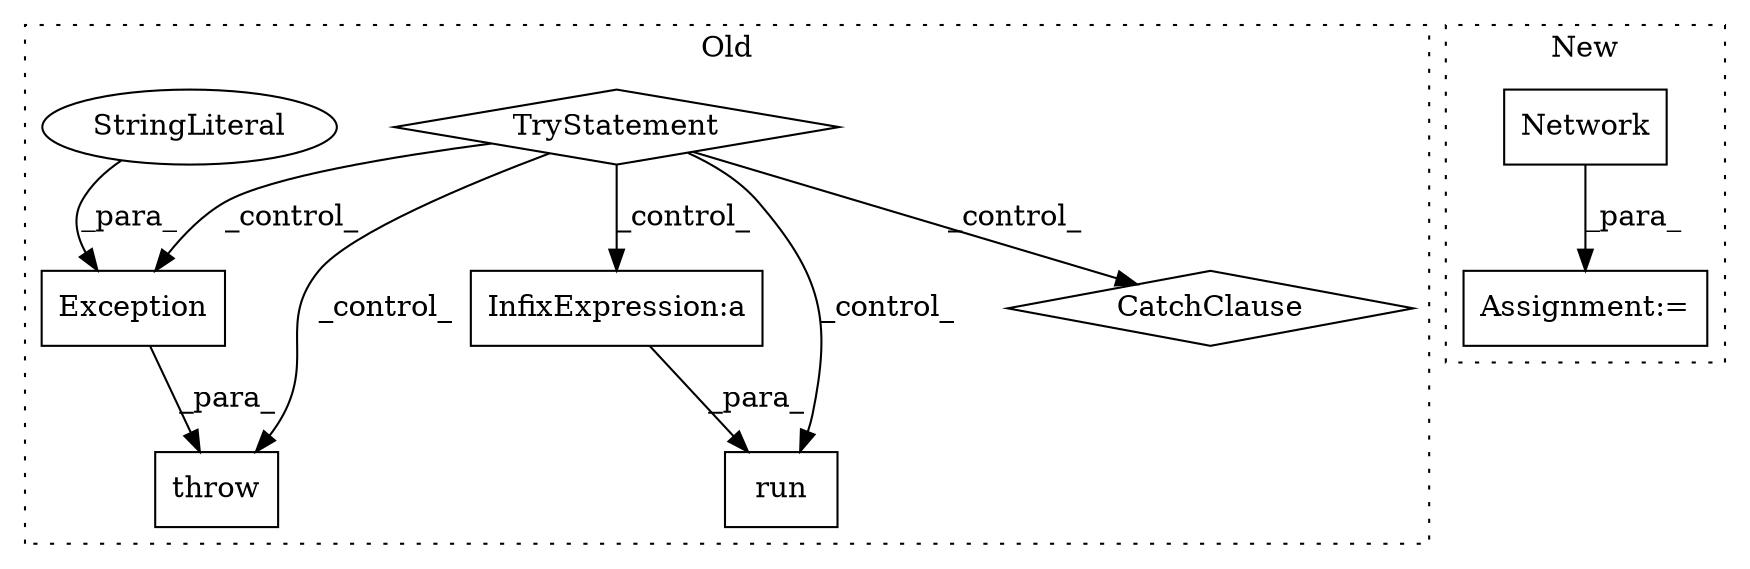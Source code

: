 digraph G {
subgraph cluster0 {
1 [label="Exception" a="32" s="8666,8728" l="10,1" shape="box"];
3 [label="throw" a="53" s="8660" l="6" shape="box"];
4 [label="TryStatement" a="54" s="8625" l="4" shape="diamond"];
5 [label="InfixExpression:a" a="27" s="8644" l="3" shape="box"];
6 [label="run" a="32" s="8639,8649" l="4,1" shape="box"];
7 [label="CatchClause" a="12" s="8740,8779" l="13,2" shape="diamond"];
9 [label="StringLiteral" a="45" s="8676" l="52" shape="ellipse"];
label = "Old";
style="dotted";
}
subgraph cluster1 {
2 [label="Network" a="32" s="8424,8438" l="8,1" shape="box"];
8 [label="Assignment:=" a="7" s="8423" l="1" shape="box"];
label = "New";
style="dotted";
}
1 -> 3 [label="_para_"];
2 -> 8 [label="_para_"];
4 -> 1 [label="_control_"];
4 -> 6 [label="_control_"];
4 -> 5 [label="_control_"];
4 -> 3 [label="_control_"];
4 -> 7 [label="_control_"];
5 -> 6 [label="_para_"];
9 -> 1 [label="_para_"];
}